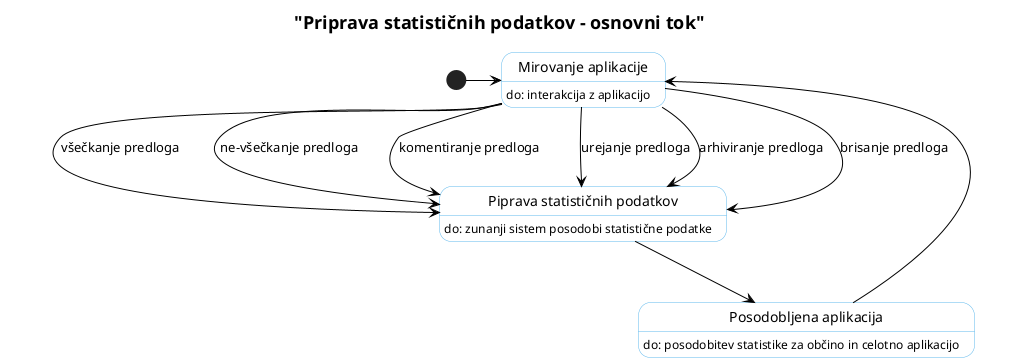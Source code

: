 @startuml Statistika
skinparam backgroundcolor white
skinparam defaultTextAlignment center
skinparam arrowColor black
skinparam state {
  BackgroundColor white
  BorderColor #5FB8EC
  StartColor #5FB8EC
  EndColor #5FB8EC
}
title = "Priprava statističnih podatkov - osnovni tok"

state "Mirovanje aplikacije" as S1
S1: do: interakcija z aplikacijo

state "Piprava statističnih podatkov" as S2
S2: do: zunanji sistem posodobi statistične podatke

state "Posodobljena aplikacija" as S3
S3: do: posodobitev statistike za občino in celotno aplikacijo



[*] -> S1
S2 -down-> S3
S3 --> S1

S1 --> S2: všečkanje predloga
S1 --> S2: ne-všečkanje predloga
S1 --> S2: komentiranje predloga
S1 --> S2: urejanje predloga
S1 --> S2: arhiviranje predloga
S1 --> S2: brisanje predloga

' S1 --> S3: akcija 4
' S3 --> S2: akcija 6
' S2 --> S3: akcija 7
' S3 --> S3: akcija 8
' S3 --> S4: akcija 9
' S4 -> S1: akcija 10

' S4 -> [*]

@enduml
